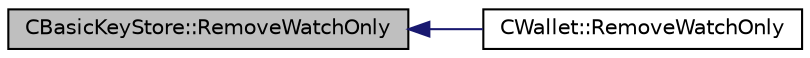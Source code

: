 digraph "CBasicKeyStore::RemoveWatchOnly"
{
  edge [fontname="Helvetica",fontsize="10",labelfontname="Helvetica",labelfontsize="10"];
  node [fontname="Helvetica",fontsize="10",shape=record];
  rankdir="LR";
  Node105 [label="CBasicKeyStore::RemoveWatchOnly",height=0.2,width=0.4,color="black", fillcolor="grey75", style="filled", fontcolor="black"];
  Node105 -> Node106 [dir="back",color="midnightblue",fontsize="10",style="solid",fontname="Helvetica"];
  Node106 [label="CWallet::RemoveWatchOnly",height=0.2,width=0.4,color="black", fillcolor="white", style="filled",URL="$d2/de5/class_c_wallet.html#a5be12b9afcf63079b8c009038843b5a2"];
}
